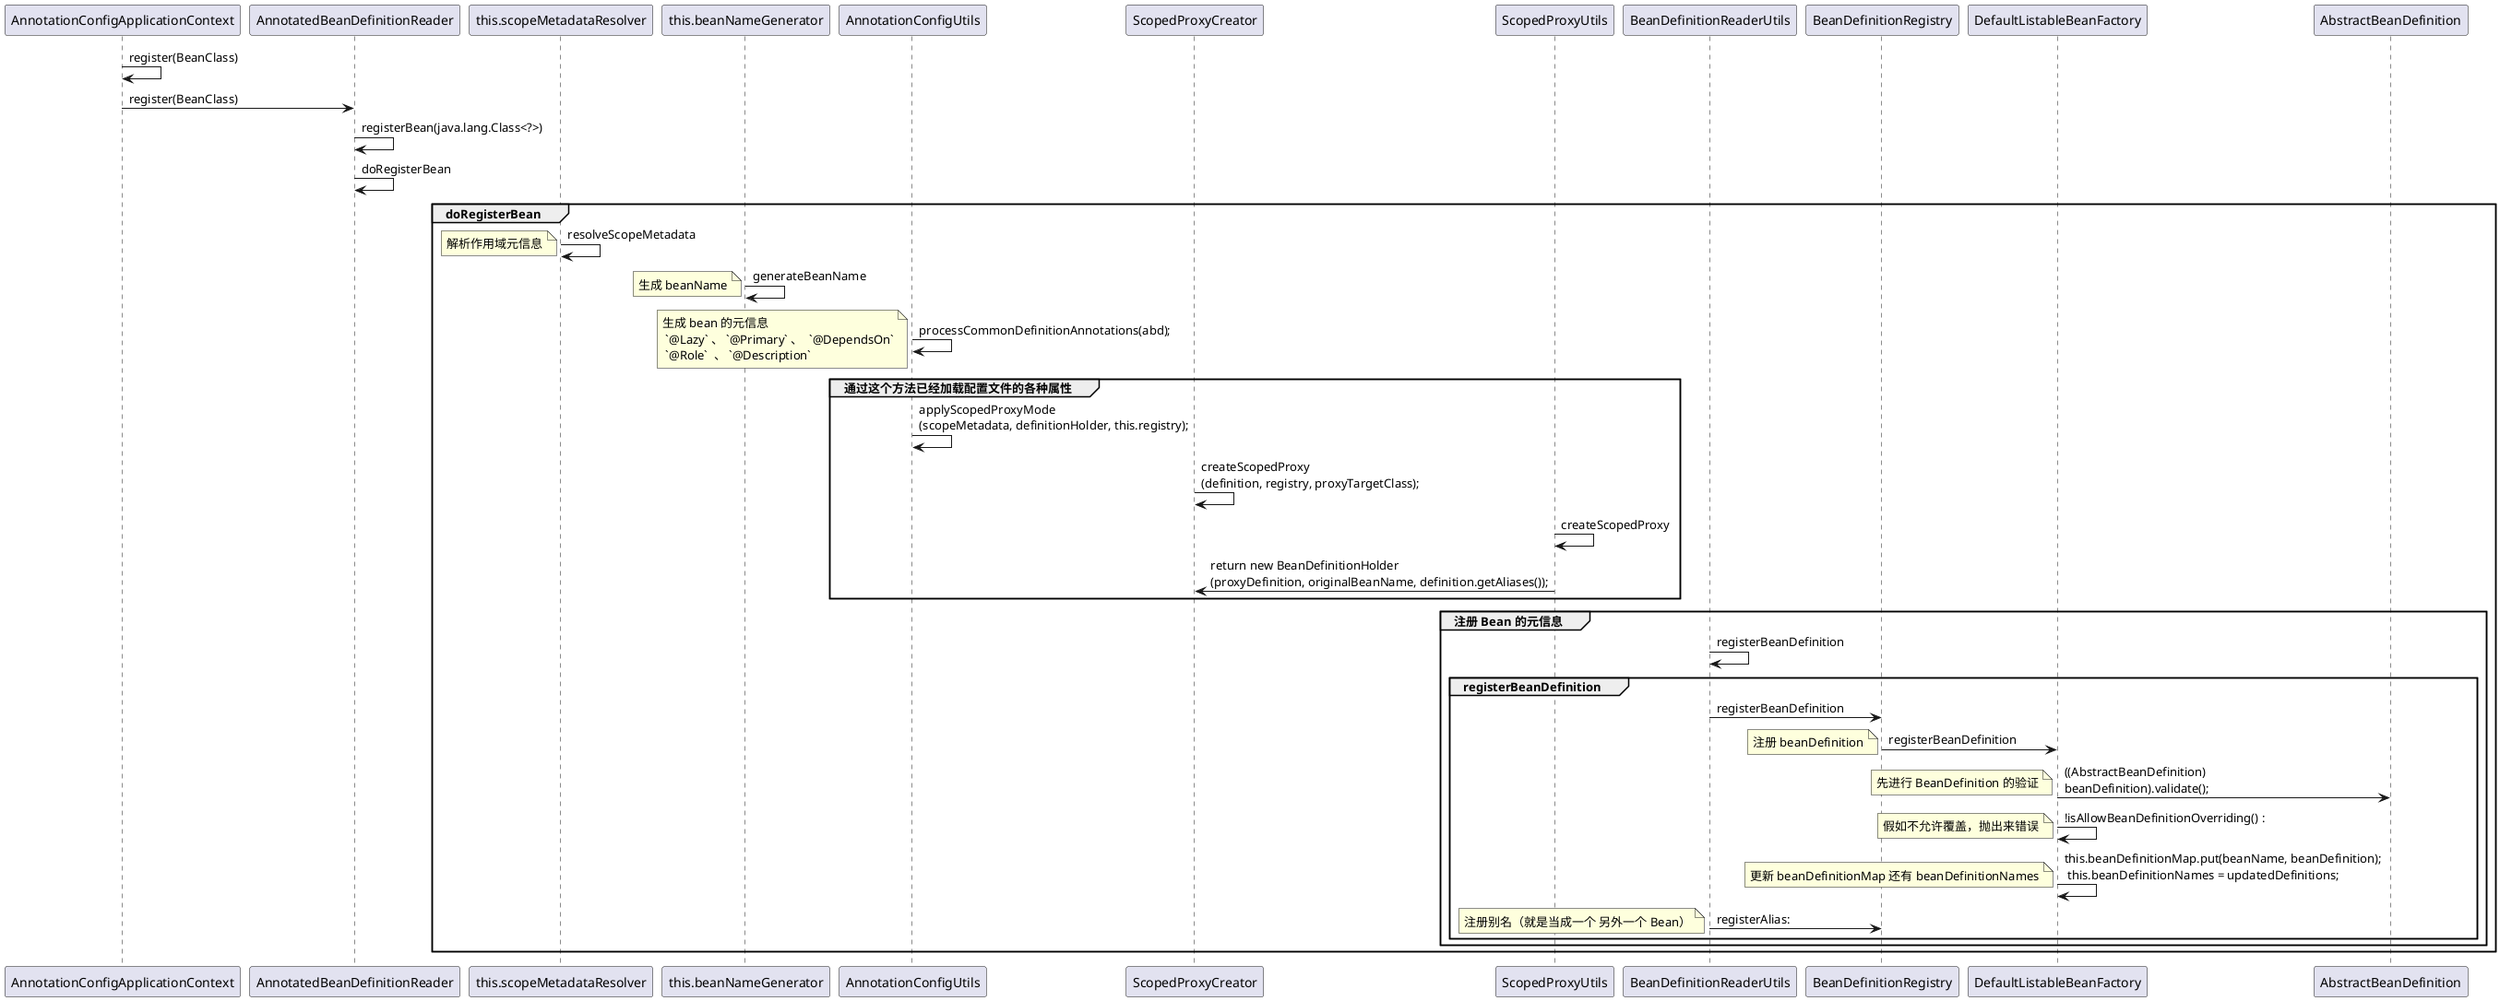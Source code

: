 @startuml
AnnotationConfigApplicationContext -> AnnotationConfigApplicationContext: register(BeanClass)
AnnotationConfigApplicationContext -> AnnotatedBeanDefinitionReader: register(BeanClass)
AnnotatedBeanDefinitionReader -> AnnotatedBeanDefinitionReader: registerBean(java.lang.Class<?>)
AnnotatedBeanDefinitionReader -> AnnotatedBeanDefinitionReader: doRegisterBean

group doRegisterBean

this.scopeMetadataResolver -> this.scopeMetadataResolver: resolveScopeMetadata
note left: 解析作用域元信息
this.beanNameGenerator ->  this.beanNameGenerator : generateBeanName
note left: 生成 beanName
AnnotationConfigUtils -> AnnotationConfigUtils : processCommonDefinitionAnnotations(abd);
note left: 生成 bean 的元信息 \n `@Lazy` 、 `@Primary` 、  `@DependsOn`\n `@Role`  、 `@Description`

group 通过这个方法已经加载配置文件的各种属性
AnnotationConfigUtils -> AnnotationConfigUtils : applyScopedProxyMode\n(scopeMetadata, definitionHolder, this.registry);
ScopedProxyCreator -> ScopedProxyCreator: createScopedProxy\n(definition, registry, proxyTargetClass);
ScopedProxyUtils -> ScopedProxyUtils : createScopedProxy
ScopedProxyUtils -> ScopedProxyCreator :  return new BeanDefinitionHolder\n(proxyDefinition, originalBeanName, definition.getAliases());
end


group 注册 Bean 的元信息

BeanDefinitionReaderUtils -> BeanDefinitionReaderUtils: registerBeanDefinition

group registerBeanDefinition
BeanDefinitionReaderUtils -> BeanDefinitionRegistry: registerBeanDefinition

BeanDefinitionRegistry-> DefaultListableBeanFactory: registerBeanDefinition
note left: 注册 beanDefinition

DefaultListableBeanFactory -> AbstractBeanDefinition :  ((AbstractBeanDefinition)\nbeanDefinition).validate();
note left: 先进行 BeanDefinition 的验证

DefaultListableBeanFactory -> DefaultListableBeanFactory: !isAllowBeanDefinitionOverriding() :
note left: 假如不允许覆盖，抛出来错误

DefaultListableBeanFactory -> DefaultListableBeanFactory: this.beanDefinitionMap.put(beanName, beanDefinition); \n this.beanDefinitionNames = updatedDefinitions;
note left: 更新 beanDefinitionMap 还有 beanDefinitionNames






BeanDefinitionReaderUtils -> BeanDefinitionRegistry : registerAlias:
note left: 注册别名（就是当成一个 另外一个 Bean）
end

end

end
@enduml